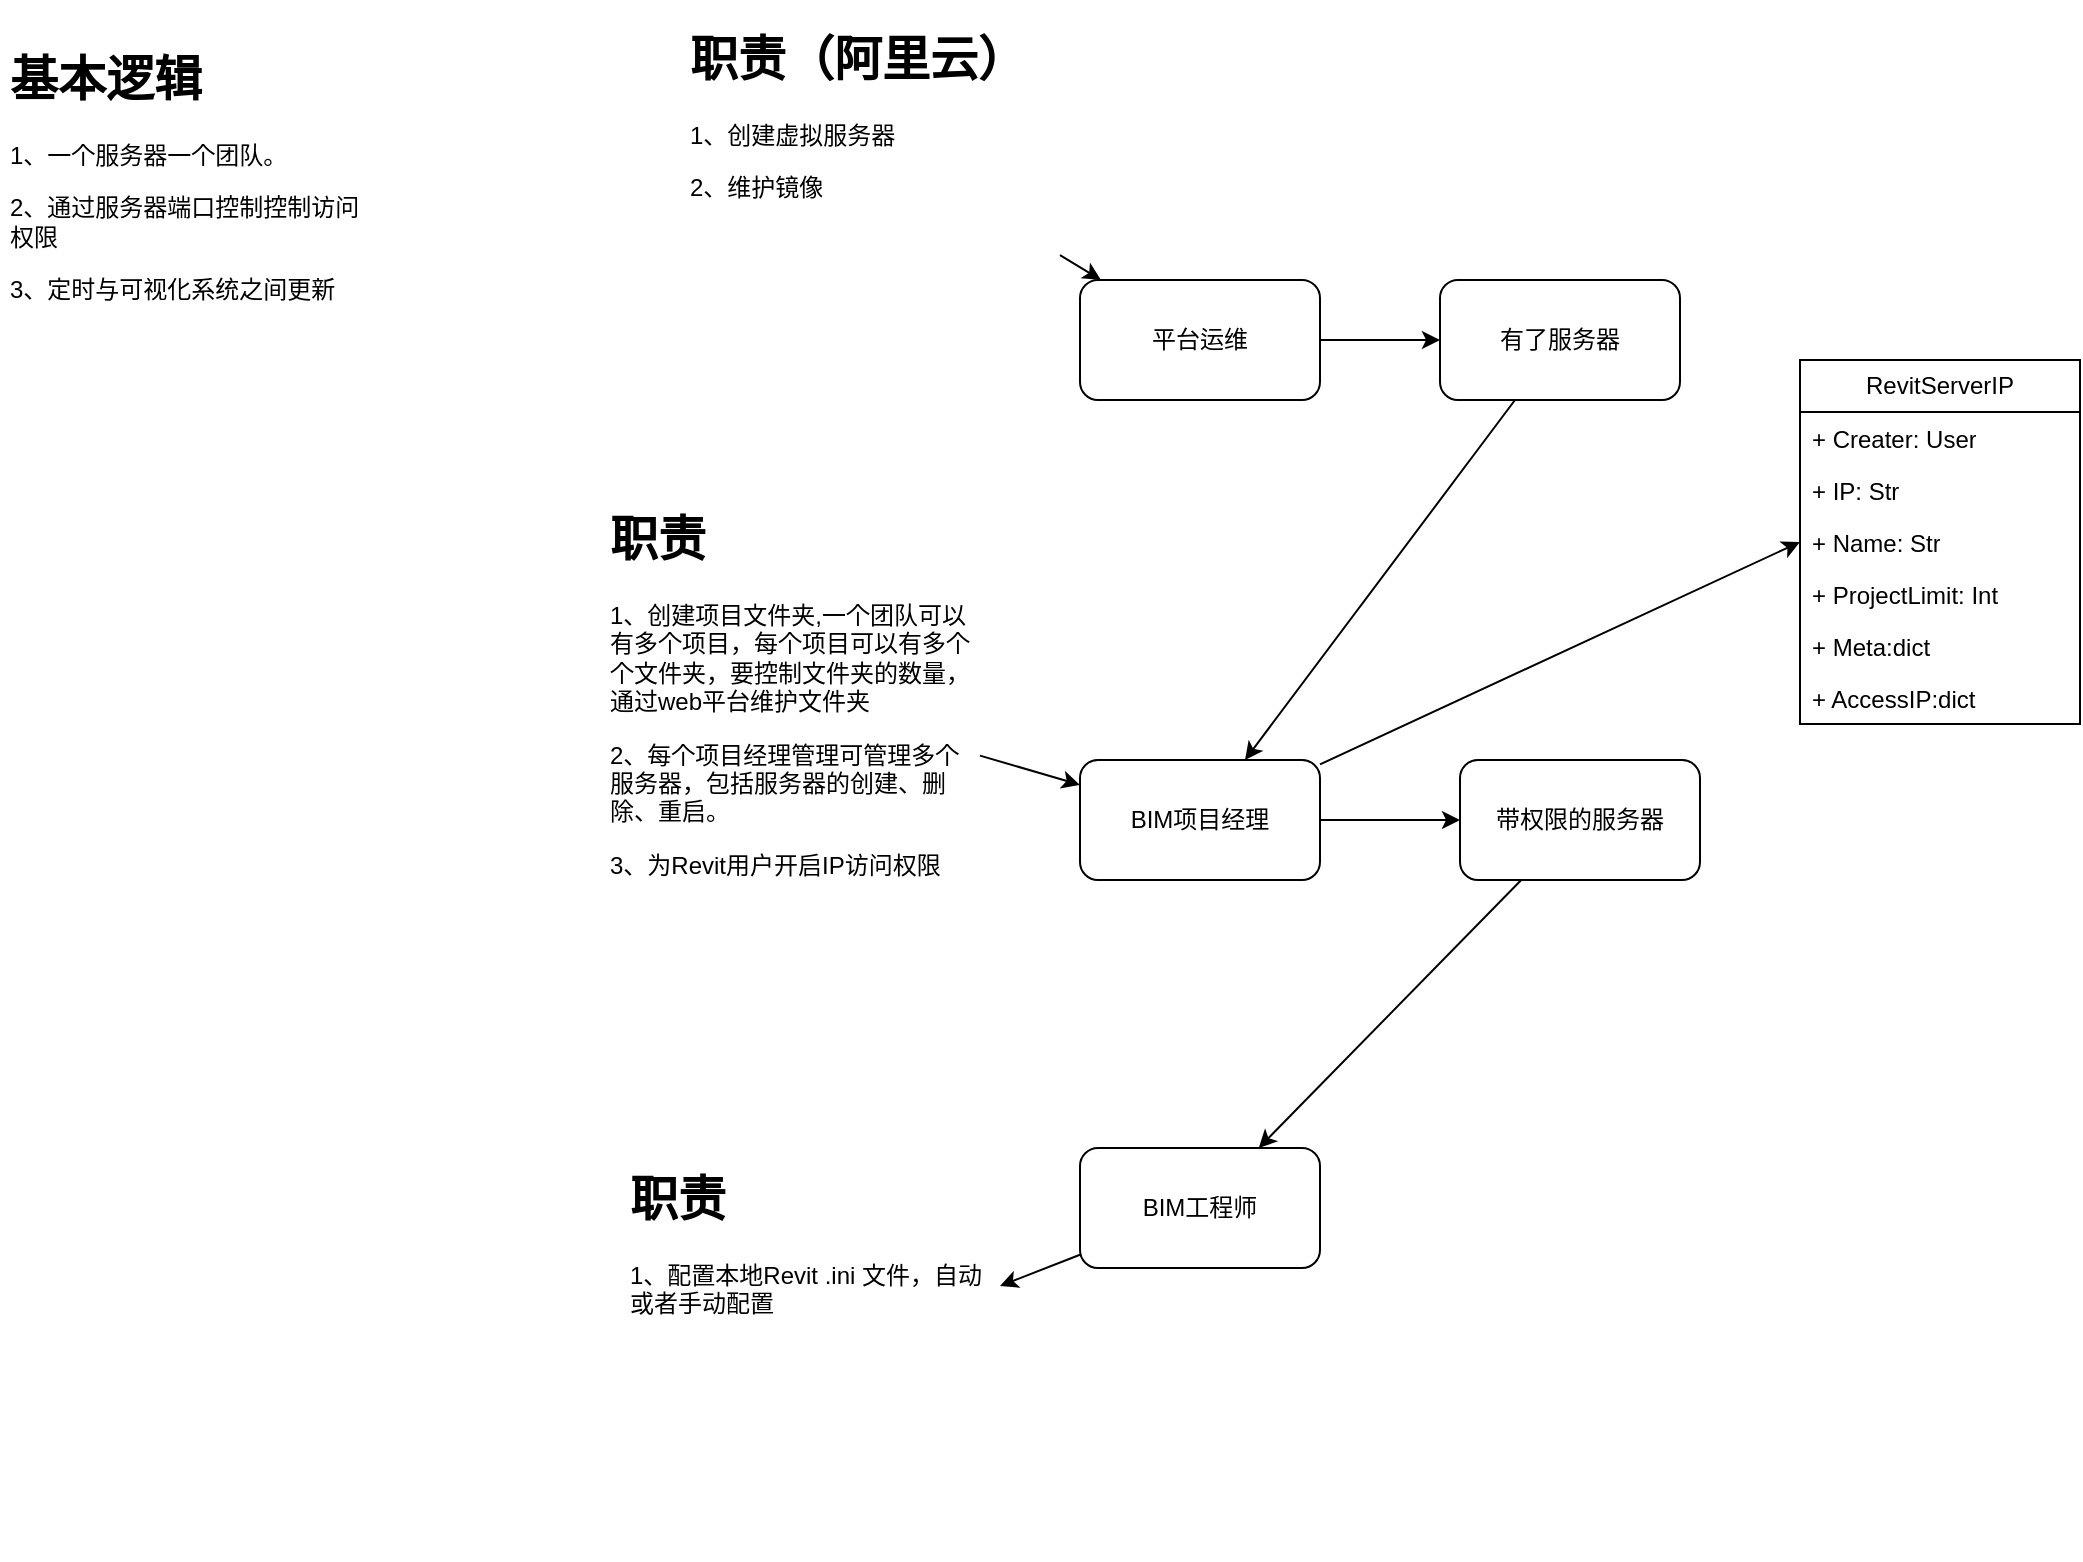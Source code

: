 <mxfile version="21.3.2" type="github">
  <diagram name="第 1 页" id="C5rgSx3-8mp9NiyUPTNc">
    <mxGraphModel dx="2025" dy="1352" grid="1" gridSize="10" guides="1" tooltips="1" connect="1" arrows="1" fold="1" page="1" pageScale="1" pageWidth="1169" pageHeight="827" math="0" shadow="0">
      <root>
        <mxCell id="0" />
        <mxCell id="1" parent="0" />
        <mxCell id="Q9i_MkaJGBs9NDlkvjRn-12" style="edgeStyle=orthogonalEdgeStyle;rounded=0;orthogonalLoop=1;jettySize=auto;html=1;" parent="1" source="X5Y5r0WMPsO4QRbYjIiB-1" target="Q9i_MkaJGBs9NDlkvjRn-11" edge="1">
          <mxGeometry relative="1" as="geometry" />
        </mxCell>
        <mxCell id="Ryq_IudqrSGxqpvXv--m-2" style="rounded=0;orthogonalLoop=1;jettySize=auto;html=1;entryX=0;entryY=0.5;entryDx=0;entryDy=0;" edge="1" parent="1" source="X5Y5r0WMPsO4QRbYjIiB-1" target="Ryq_IudqrSGxqpvXv--m-6">
          <mxGeometry relative="1" as="geometry">
            <mxPoint x="520" y="45" as="targetPoint" />
          </mxGeometry>
        </mxCell>
        <mxCell id="X5Y5r0WMPsO4QRbYjIiB-1" value="BIM项目经理" style="rounded=1;whiteSpace=wrap;html=1;" parent="1" vertex="1">
          <mxGeometry x="120" y="160" width="120" height="60" as="geometry" />
        </mxCell>
        <mxCell id="Q9i_MkaJGBs9NDlkvjRn-16" style="rounded=0;orthogonalLoop=1;jettySize=auto;html=1;" parent="1" source="Q9i_MkaJGBs9NDlkvjRn-1" target="Q9i_MkaJGBs9NDlkvjRn-15" edge="1">
          <mxGeometry relative="1" as="geometry" />
        </mxCell>
        <mxCell id="Q9i_MkaJGBs9NDlkvjRn-1" value="BIM工程师" style="rounded=1;whiteSpace=wrap;html=1;" parent="1" vertex="1">
          <mxGeometry x="120" y="354" width="120" height="60" as="geometry" />
        </mxCell>
        <mxCell id="Q9i_MkaJGBs9NDlkvjRn-3" style="rounded=0;orthogonalLoop=1;jettySize=auto;html=1;" parent="1" source="Q9i_MkaJGBs9NDlkvjRn-2" target="X5Y5r0WMPsO4QRbYjIiB-1" edge="1">
          <mxGeometry relative="1" as="geometry" />
        </mxCell>
        <mxCell id="Q9i_MkaJGBs9NDlkvjRn-2" value="&lt;h1&gt;职责&lt;/h1&gt;&lt;p&gt;1、创建项目文件夹,一个团队可以有多个项目，每个项目可以有多个个文件夹，要控制文件夹的数量，通过web平台维护文件夹&lt;/p&gt;&lt;p&gt;2、每个项目经理管理可管理多个服务器，包括服务器的创建、删除、重启。&lt;/p&gt;&lt;p&gt;3、为Revit用户开启IP访问权限&lt;br&gt;&lt;/p&gt;" style="text;html=1;strokeColor=none;fillColor=none;spacing=5;spacingTop=-20;whiteSpace=wrap;overflow=hidden;rounded=0;" parent="1" vertex="1">
          <mxGeometry x="-120" y="30" width="190" height="200" as="geometry" />
        </mxCell>
        <mxCell id="Q9i_MkaJGBs9NDlkvjRn-8" style="edgeStyle=orthogonalEdgeStyle;rounded=0;orthogonalLoop=1;jettySize=auto;html=1;" parent="1" source="Q9i_MkaJGBs9NDlkvjRn-4" target="Q9i_MkaJGBs9NDlkvjRn-7" edge="1">
          <mxGeometry relative="1" as="geometry" />
        </mxCell>
        <mxCell id="Q9i_MkaJGBs9NDlkvjRn-4" value="平台运维" style="rounded=1;whiteSpace=wrap;html=1;" parent="1" vertex="1">
          <mxGeometry x="120" y="-80" width="120" height="60" as="geometry" />
        </mxCell>
        <mxCell id="Q9i_MkaJGBs9NDlkvjRn-6" style="rounded=0;orthogonalLoop=1;jettySize=auto;html=1;" parent="1" source="Q9i_MkaJGBs9NDlkvjRn-5" target="Q9i_MkaJGBs9NDlkvjRn-4" edge="1">
          <mxGeometry relative="1" as="geometry" />
        </mxCell>
        <mxCell id="Q9i_MkaJGBs9NDlkvjRn-5" value="&lt;h1&gt;职责（阿里云）&lt;/h1&gt;&lt;p&gt;1、创建虚拟服务器&lt;/p&gt;&lt;p&gt;2、维护镜像&lt;br&gt;&lt;/p&gt;" style="text;html=1;strokeColor=none;fillColor=none;spacing=5;spacingTop=-20;whiteSpace=wrap;overflow=hidden;rounded=0;" parent="1" vertex="1">
          <mxGeometry x="-80" y="-210" width="190" height="120" as="geometry" />
        </mxCell>
        <mxCell id="Q9i_MkaJGBs9NDlkvjRn-10" style="rounded=0;orthogonalLoop=1;jettySize=auto;html=1;" parent="1" source="Q9i_MkaJGBs9NDlkvjRn-7" target="X5Y5r0WMPsO4QRbYjIiB-1" edge="1">
          <mxGeometry relative="1" as="geometry" />
        </mxCell>
        <mxCell id="Q9i_MkaJGBs9NDlkvjRn-7" value="有了服务器" style="rounded=1;whiteSpace=wrap;html=1;" parent="1" vertex="1">
          <mxGeometry x="300" y="-80" width="120" height="60" as="geometry" />
        </mxCell>
        <mxCell id="Q9i_MkaJGBs9NDlkvjRn-9" value="&lt;h1&gt;基本逻辑&lt;br&gt;&lt;/h1&gt;&lt;p&gt;1、一个服务器一个团队。&lt;/p&gt;&lt;p&gt;2、通过服务器端口控制控制访问权限&lt;/p&gt;&lt;p&gt;3、定时与可视化系统之间更新&lt;br&gt;&lt;/p&gt;&lt;p&gt;&lt;br&gt;&lt;/p&gt;" style="text;html=1;strokeColor=none;fillColor=none;spacing=5;spacingTop=-20;whiteSpace=wrap;overflow=hidden;rounded=0;" parent="1" vertex="1">
          <mxGeometry x="-420" y="-200" width="190" height="150" as="geometry" />
        </mxCell>
        <mxCell id="Q9i_MkaJGBs9NDlkvjRn-13" style="rounded=0;orthogonalLoop=1;jettySize=auto;html=1;" parent="1" source="Q9i_MkaJGBs9NDlkvjRn-11" target="Q9i_MkaJGBs9NDlkvjRn-1" edge="1">
          <mxGeometry relative="1" as="geometry" />
        </mxCell>
        <mxCell id="Q9i_MkaJGBs9NDlkvjRn-11" value="带权限的服务器" style="rounded=1;whiteSpace=wrap;html=1;" parent="1" vertex="1">
          <mxGeometry x="310" y="160" width="120" height="60" as="geometry" />
        </mxCell>
        <mxCell id="Q9i_MkaJGBs9NDlkvjRn-15" value="&lt;h1&gt;职责&lt;/h1&gt;&lt;p&gt;1、配置本地Revit .ini 文件，自动或者手动配置&lt;br&gt;&lt;/p&gt;" style="text;html=1;strokeColor=none;fillColor=none;spacing=5;spacingTop=-20;whiteSpace=wrap;overflow=hidden;rounded=0;" parent="1" vertex="1">
          <mxGeometry x="-110" y="360" width="190" height="200" as="geometry" />
        </mxCell>
        <mxCell id="Ryq_IudqrSGxqpvXv--m-4" value="RevitServerIP" style="swimlane;fontStyle=0;childLayout=stackLayout;horizontal=1;startSize=26;fillColor=none;horizontalStack=0;resizeParent=1;resizeParentMax=0;resizeLast=0;collapsible=1;marginBottom=0;whiteSpace=wrap;html=1;" vertex="1" parent="1">
          <mxGeometry x="480" y="-40" width="140" height="182" as="geometry" />
        </mxCell>
        <mxCell id="Ryq_IudqrSGxqpvXv--m-10" value="+ Creater: User" style="text;strokeColor=none;fillColor=none;align=left;verticalAlign=top;spacingLeft=4;spacingRight=4;overflow=hidden;rotatable=0;points=[[0,0.5],[1,0.5]];portConstraint=eastwest;whiteSpace=wrap;html=1;" vertex="1" parent="Ryq_IudqrSGxqpvXv--m-4">
          <mxGeometry y="26" width="140" height="26" as="geometry" />
        </mxCell>
        <mxCell id="Ryq_IudqrSGxqpvXv--m-5" value="+ IP: Str" style="text;strokeColor=none;fillColor=none;align=left;verticalAlign=top;spacingLeft=4;spacingRight=4;overflow=hidden;rotatable=0;points=[[0,0.5],[1,0.5]];portConstraint=eastwest;whiteSpace=wrap;html=1;" vertex="1" parent="Ryq_IudqrSGxqpvXv--m-4">
          <mxGeometry y="52" width="140" height="26" as="geometry" />
        </mxCell>
        <mxCell id="Ryq_IudqrSGxqpvXv--m-6" value="+ Name: Str" style="text;strokeColor=none;fillColor=none;align=left;verticalAlign=top;spacingLeft=4;spacingRight=4;overflow=hidden;rotatable=0;points=[[0,0.5],[1,0.5]];portConstraint=eastwest;whiteSpace=wrap;html=1;" vertex="1" parent="Ryq_IudqrSGxqpvXv--m-4">
          <mxGeometry y="78" width="140" height="26" as="geometry" />
        </mxCell>
        <mxCell id="Ryq_IudqrSGxqpvXv--m-7" value="+ ProjectLimit: Int" style="text;strokeColor=none;fillColor=none;align=left;verticalAlign=top;spacingLeft=4;spacingRight=4;overflow=hidden;rotatable=0;points=[[0,0.5],[1,0.5]];portConstraint=eastwest;whiteSpace=wrap;html=1;" vertex="1" parent="Ryq_IudqrSGxqpvXv--m-4">
          <mxGeometry y="104" width="140" height="26" as="geometry" />
        </mxCell>
        <mxCell id="Ryq_IudqrSGxqpvXv--m-8" value="+ Meta:dict" style="text;strokeColor=none;fillColor=none;align=left;verticalAlign=top;spacingLeft=4;spacingRight=4;overflow=hidden;rotatable=0;points=[[0,0.5],[1,0.5]];portConstraint=eastwest;whiteSpace=wrap;html=1;" vertex="1" parent="Ryq_IudqrSGxqpvXv--m-4">
          <mxGeometry y="130" width="140" height="26" as="geometry" />
        </mxCell>
        <mxCell id="Ryq_IudqrSGxqpvXv--m-9" value="+ AccessIP:dict" style="text;strokeColor=none;fillColor=none;align=left;verticalAlign=top;spacingLeft=4;spacingRight=4;overflow=hidden;rotatable=0;points=[[0,0.5],[1,0.5]];portConstraint=eastwest;whiteSpace=wrap;html=1;" vertex="1" parent="Ryq_IudqrSGxqpvXv--m-4">
          <mxGeometry y="156" width="140" height="26" as="geometry" />
        </mxCell>
      </root>
    </mxGraphModel>
  </diagram>
</mxfile>
